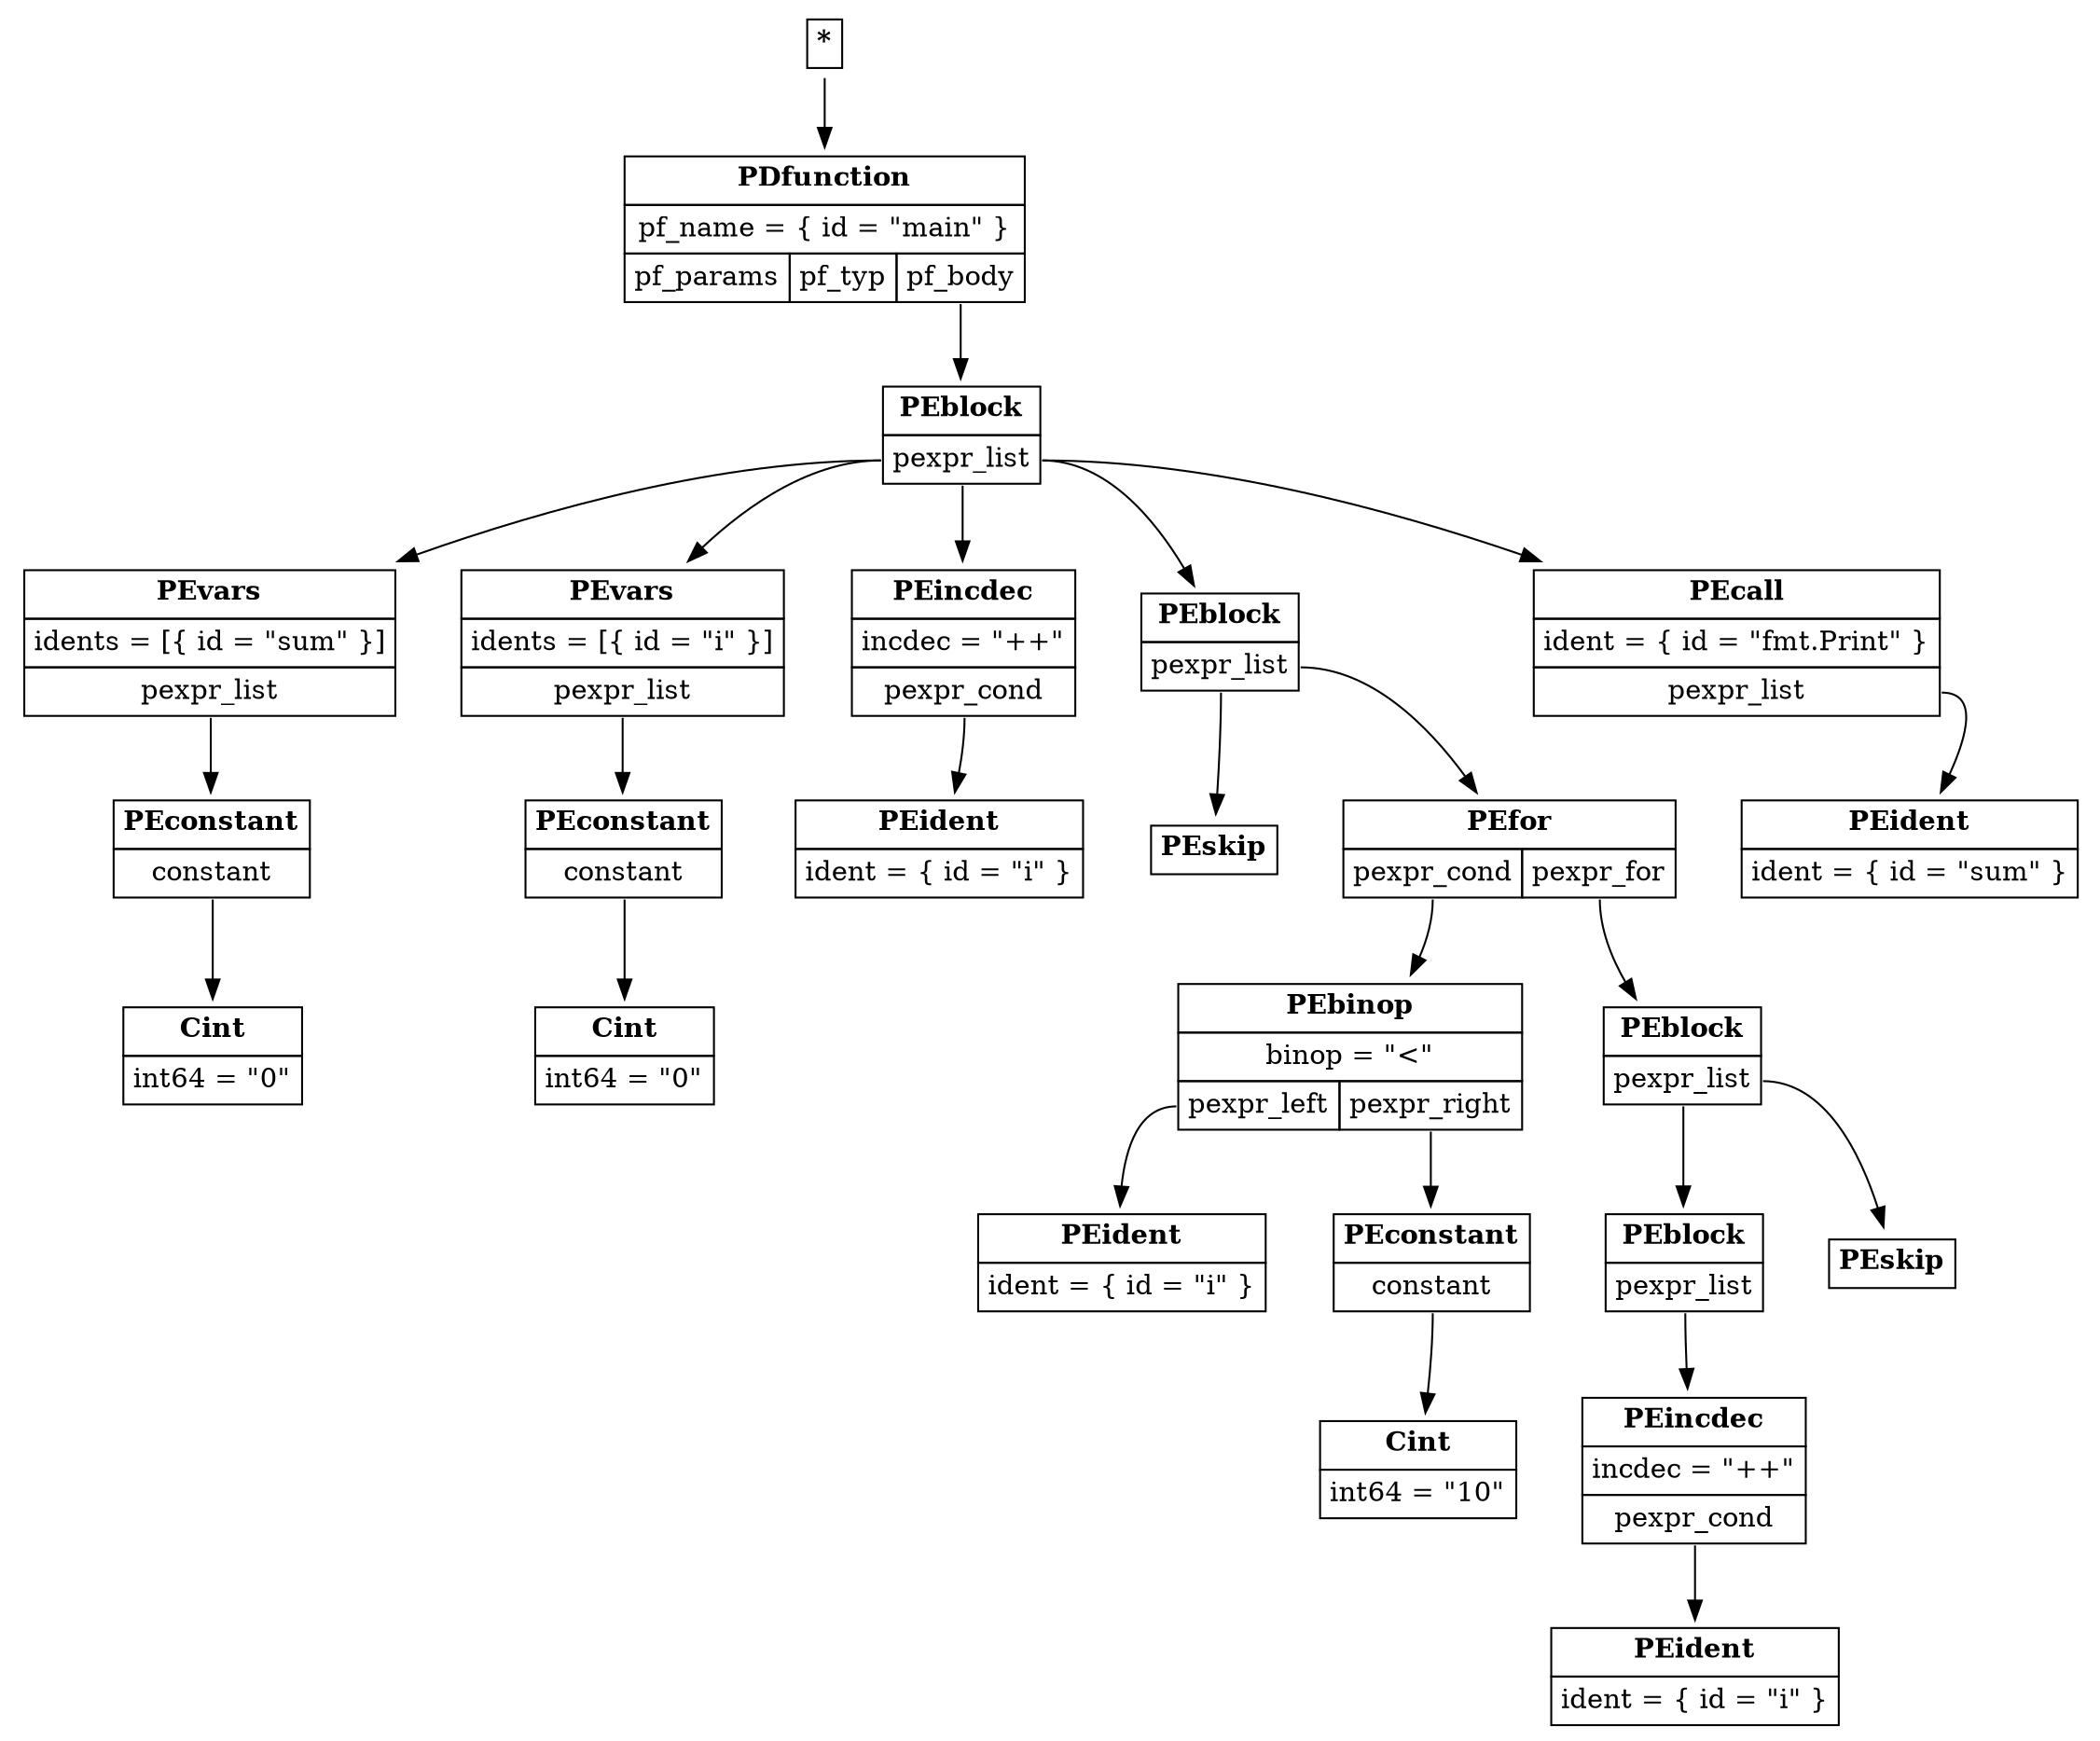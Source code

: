 digraph ast {
node [shape=plaintext];
root [label=<<table border='0' cellborder='1' cellspacing='0' cellpadding='4'><tr ><td colspan = '1'><b >*</b></td></tr></table>>]
PDfunction_1 [label=<<table border='0' cellborder='1' cellspacing='0' cellpadding='4'><tr ><td colspan = '3'><b >PDfunction</b></td></tr><tr ><td colspan = '3'>pf_name = { id = "main" }</td></tr><tr ><td port='pf_params'>pf_params</td><td port='pf_typ'>pf_typ</td><td port='pf_body'>pf_body</td></tr></table>>]
root -> PDfunction_1
PEblock_2 [label=<<table border='0' cellborder='1' cellspacing='0' cellpadding='4'><tr ><td colspan = '1'><b >PEblock</b></td></tr><tr ><td port='pexpr_list'>pexpr_list</td></tr></table>>]
PDfunction_1:pf_body -> PEblock_2
PEvars_3 [label=<<table border='0' cellborder='1' cellspacing='0' cellpadding='4'><tr ><td colspan = '1'><b >PEvars</b></td></tr><tr ><td colspan = '1'>idents = [{ id = "sum" }]</td></tr><tr ><td port='pexpr_list'>pexpr_list</td></tr></table>>]
PEblock_2:pexpr_list -> PEvars_3
PEconstant_4 [label=<<table border='0' cellborder='1' cellspacing='0' cellpadding='4'><tr ><td colspan = '1'><b >PEconstant</b></td></tr><tr ><td port='constant'>constant</td></tr></table>>]
PEvars_3:pexpr_list -> PEconstant_4
Cint_5 [label=<<table border='0' cellborder='1' cellspacing='0' cellpadding='4'><tr ><td colspan = '1'><b >Cint</b></td></tr><tr ><td colspan = '1'>int64 = "0"</td></tr></table>>]
PEconstant_4:constant -> Cint_5
PEvars_6 [label=<<table border='0' cellborder='1' cellspacing='0' cellpadding='4'><tr ><td colspan = '1'><b >PEvars</b></td></tr><tr ><td colspan = '1'>idents = [{ id = "i" }]</td></tr><tr ><td port='pexpr_list'>pexpr_list</td></tr></table>>]
PEblock_2:pexpr_list -> PEvars_6
PEconstant_7 [label=<<table border='0' cellborder='1' cellspacing='0' cellpadding='4'><tr ><td colspan = '1'><b >PEconstant</b></td></tr><tr ><td port='constant'>constant</td></tr></table>>]
PEvars_6:pexpr_list -> PEconstant_7
Cint_8 [label=<<table border='0' cellborder='1' cellspacing='0' cellpadding='4'><tr ><td colspan = '1'><b >Cint</b></td></tr><tr ><td colspan = '1'>int64 = "0"</td></tr></table>>]
PEconstant_7:constant -> Cint_8
PEincdec_9 [label=<<table border='0' cellborder='1' cellspacing='0' cellpadding='4'><tr ><td colspan = '1'><b >PEincdec</b></td></tr><tr ><td colspan = '1'>incdec = "++"</td></tr><tr ><td port='pexpr_cond'>pexpr_cond</td></tr></table>>]
PEblock_2:pexpr_list -> PEincdec_9
PEident_10 [label=<<table border='0' cellborder='1' cellspacing='0' cellpadding='4'><tr ><td colspan = '1'><b >PEident</b></td></tr><tr ><td colspan = '1'>ident = { id = "i" }</td></tr></table>>]
PEincdec_9:pexpr_cond -> PEident_10
PEblock_11 [label=<<table border='0' cellborder='1' cellspacing='0' cellpadding='4'><tr ><td colspan = '1'><b >PEblock</b></td></tr><tr ><td port='pexpr_list'>pexpr_list</td></tr></table>>]
PEblock_2:pexpr_list -> PEblock_11
PEskip_12 [label=<<table border='0' cellborder='1' cellspacing='0' cellpadding='4'><tr ><td colspan = '1'><b >PEskip</b></td></tr></table>>]
PEblock_11:pexpr_list -> PEskip_12
PEfor_13 [label=<<table border='0' cellborder='1' cellspacing='0' cellpadding='4'><tr ><td colspan = '2'><b >PEfor</b></td></tr><tr ><td port='pexpr_cond'>pexpr_cond</td><td port='pexpr_for'>pexpr_for</td></tr></table>>]
PEblock_11:pexpr_list -> PEfor_13
PEbinop_14 [label=<<table border='0' cellborder='1' cellspacing='0' cellpadding='4'><tr ><td colspan = '2'><b >PEbinop</b></td></tr><tr ><td colspan = '2'>binop = "&lt;"</td></tr><tr ><td port='pexpr_left'>pexpr_left</td><td port='pexpr_right'>pexpr_right</td></tr></table>>]
PEfor_13:pexpr_cond -> PEbinop_14
PEident_15 [label=<<table border='0' cellborder='1' cellspacing='0' cellpadding='4'><tr ><td colspan = '1'><b >PEident</b></td></tr><tr ><td colspan = '1'>ident = { id = "i" }</td></tr></table>>]
PEbinop_14:pexpr_left -> PEident_15
PEconstant_16 [label=<<table border='0' cellborder='1' cellspacing='0' cellpadding='4'><tr ><td colspan = '1'><b >PEconstant</b></td></tr><tr ><td port='constant'>constant</td></tr></table>>]
PEbinop_14:pexpr_right -> PEconstant_16
Cint_17 [label=<<table border='0' cellborder='1' cellspacing='0' cellpadding='4'><tr ><td colspan = '1'><b >Cint</b></td></tr><tr ><td colspan = '1'>int64 = "10"</td></tr></table>>]
PEconstant_16:constant -> Cint_17
PEblock_18 [label=<<table border='0' cellborder='1' cellspacing='0' cellpadding='4'><tr ><td colspan = '1'><b >PEblock</b></td></tr><tr ><td port='pexpr_list'>pexpr_list</td></tr></table>>]
PEfor_13:pexpr_for -> PEblock_18
PEblock_19 [label=<<table border='0' cellborder='1' cellspacing='0' cellpadding='4'><tr ><td colspan = '1'><b >PEblock</b></td></tr><tr ><td port='pexpr_list'>pexpr_list</td></tr></table>>]
PEblock_18:pexpr_list -> PEblock_19
PEincdec_20 [label=<<table border='0' cellborder='1' cellspacing='0' cellpadding='4'><tr ><td colspan = '1'><b >PEincdec</b></td></tr><tr ><td colspan = '1'>incdec = "++"</td></tr><tr ><td port='pexpr_cond'>pexpr_cond</td></tr></table>>]
PEblock_19:pexpr_list -> PEincdec_20
PEident_21 [label=<<table border='0' cellborder='1' cellspacing='0' cellpadding='4'><tr ><td colspan = '1'><b >PEident</b></td></tr><tr ><td colspan = '1'>ident = { id = "i" }</td></tr></table>>]
PEincdec_20:pexpr_cond -> PEident_21
PEskip_22 [label=<<table border='0' cellborder='1' cellspacing='0' cellpadding='4'><tr ><td colspan = '1'><b >PEskip</b></td></tr></table>>]
PEblock_18:pexpr_list -> PEskip_22
PEcall_23 [label=<<table border='0' cellborder='1' cellspacing='0' cellpadding='4'><tr ><td colspan = '1'><b >PEcall</b></td></tr><tr ><td colspan = '1'>ident = { id = "fmt.Print" }</td></tr><tr ><td port='pexpr_list'>pexpr_list</td></tr></table>>]
PEblock_2:pexpr_list -> PEcall_23
PEident_24 [label=<<table border='0' cellborder='1' cellspacing='0' cellpadding='4'><tr ><td colspan = '1'><b >PEident</b></td></tr><tr ><td colspan = '1'>ident = { id = "sum" }</td></tr></table>>]
PEcall_23:pexpr_list -> PEident_24
}